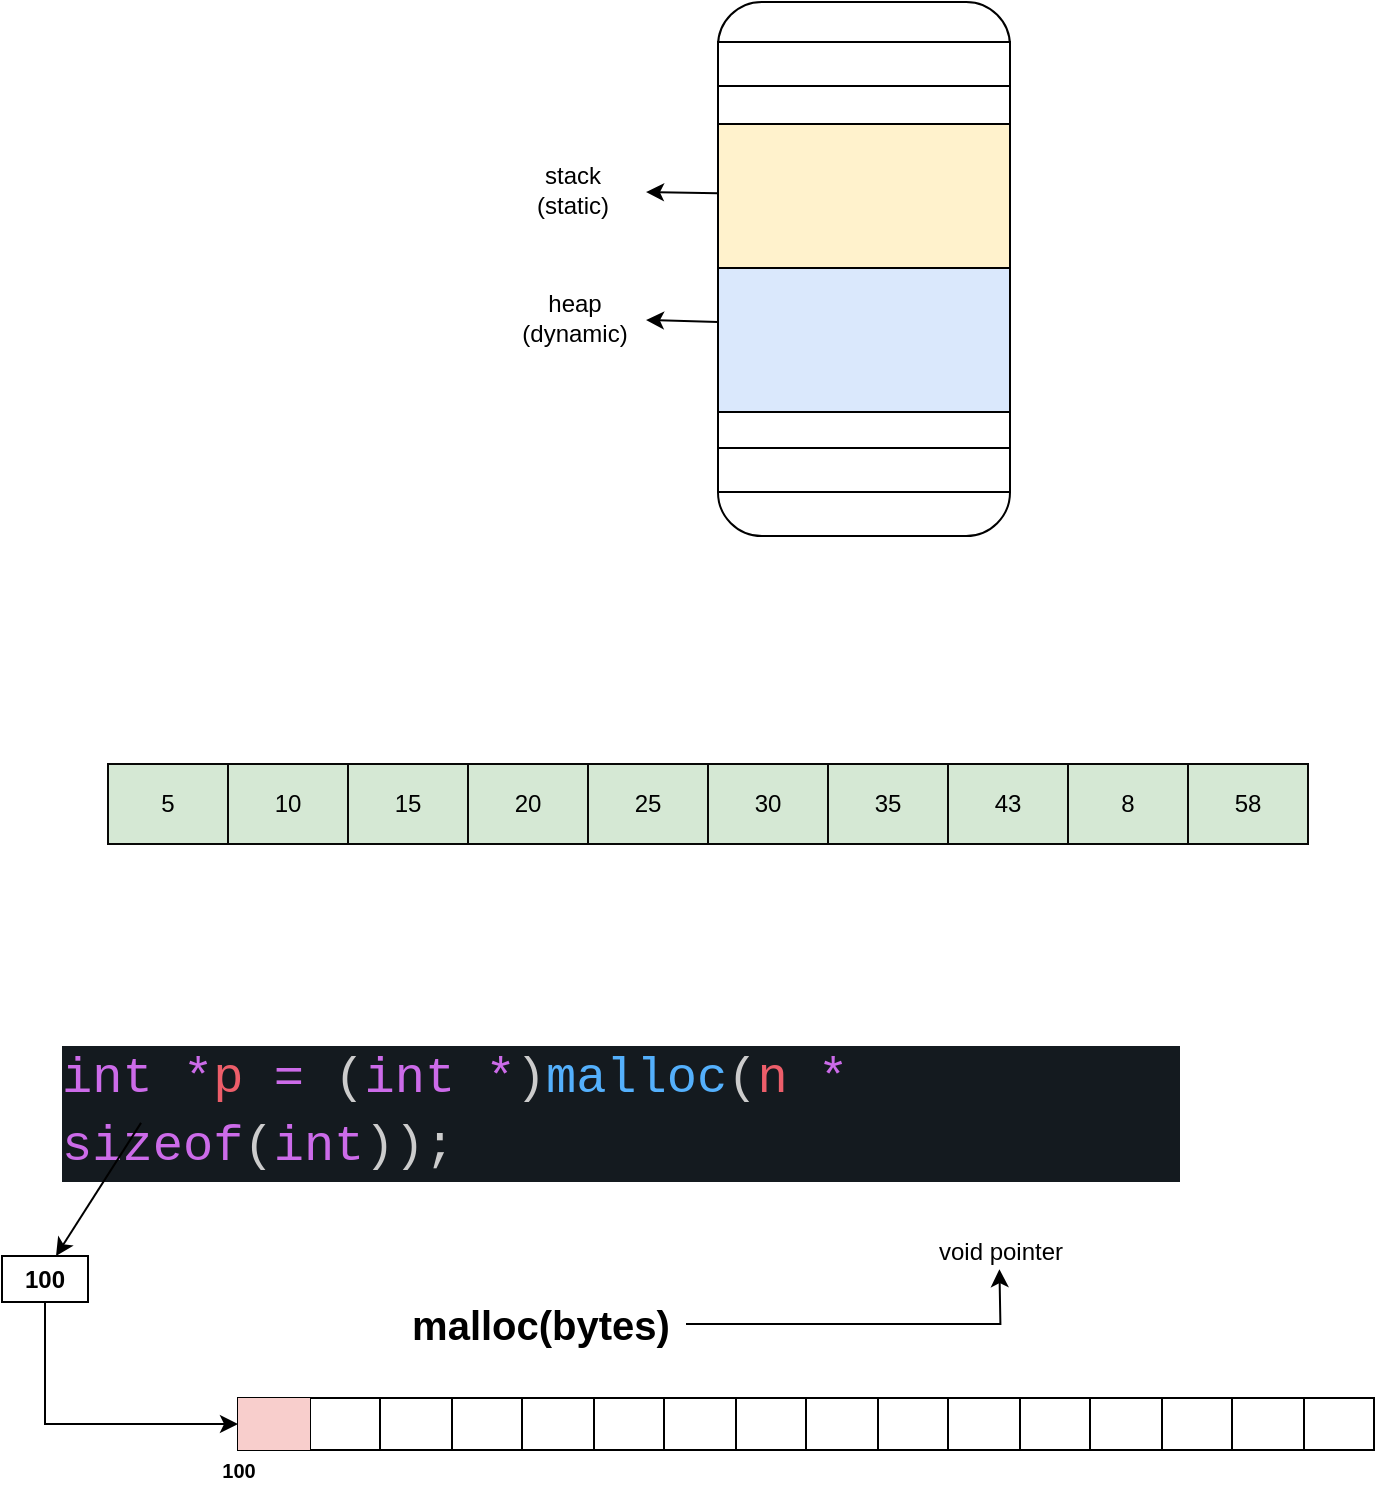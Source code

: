<mxfile version="23.1.5" type="device">
  <diagram name="Page-1" id="gaPkOjL6YK92Al2hZWMz">
    <mxGraphModel dx="1687" dy="984" grid="0" gridSize="10" guides="1" tooltips="1" connect="1" arrows="1" fold="1" page="1" pageScale="1" pageWidth="850" pageHeight="1100" math="0" shadow="0">
      <root>
        <mxCell id="0" />
        <mxCell id="1" parent="0" />
        <mxCell id="6TMg7QpI9LUoYBDBKTDN-1" value="" style="rounded=1;whiteSpace=wrap;html=1;" vertex="1" parent="1">
          <mxGeometry x="434" y="57" width="146" height="267" as="geometry" />
        </mxCell>
        <mxCell id="6TMg7QpI9LUoYBDBKTDN-3" value="" style="rounded=0;whiteSpace=wrap;html=1;fillColor=#dae8fc;strokeColor=#000000;" vertex="1" parent="1">
          <mxGeometry x="434" y="190" width="146" height="72" as="geometry" />
        </mxCell>
        <mxCell id="6TMg7QpI9LUoYBDBKTDN-4" value="" style="rounded=0;whiteSpace=wrap;html=1;fillColor=#fff2cc;strokeColor=#000000;" vertex="1" parent="1">
          <mxGeometry x="434" y="118" width="146" height="72" as="geometry" />
        </mxCell>
        <mxCell id="6TMg7QpI9LUoYBDBKTDN-5" value="" style="rounded=0;whiteSpace=wrap;html=1;" vertex="1" parent="1">
          <mxGeometry x="434" y="77" width="146" height="22" as="geometry" />
        </mxCell>
        <mxCell id="6TMg7QpI9LUoYBDBKTDN-6" value="" style="rounded=0;whiteSpace=wrap;html=1;" vertex="1" parent="1">
          <mxGeometry x="434" y="280" width="146" height="22" as="geometry" />
        </mxCell>
        <mxCell id="6TMg7QpI9LUoYBDBKTDN-7" value="" style="endArrow=classic;html=1;rounded=0;" edge="1" parent="1" source="6TMg7QpI9LUoYBDBKTDN-4">
          <mxGeometry width="50" height="50" relative="1" as="geometry">
            <mxPoint x="348" y="202" as="sourcePoint" />
            <mxPoint x="398" y="152" as="targetPoint" />
          </mxGeometry>
        </mxCell>
        <mxCell id="6TMg7QpI9LUoYBDBKTDN-8" value="stack&lt;br&gt;(static)" style="text;html=1;align=center;verticalAlign=middle;resizable=0;points=[];autosize=1;strokeColor=none;fillColor=none;" vertex="1" parent="1">
          <mxGeometry x="334" y="130" width="54" height="41" as="geometry" />
        </mxCell>
        <mxCell id="6TMg7QpI9LUoYBDBKTDN-9" value="" style="endArrow=classic;html=1;rounded=0;" edge="1" parent="1">
          <mxGeometry width="50" height="50" relative="1" as="geometry">
            <mxPoint x="434" y="217" as="sourcePoint" />
            <mxPoint x="398" y="216" as="targetPoint" />
          </mxGeometry>
        </mxCell>
        <mxCell id="6TMg7QpI9LUoYBDBKTDN-10" value="heap&lt;br&gt;(dynamic)" style="text;html=1;align=center;verticalAlign=middle;resizable=0;points=[];autosize=1;strokeColor=none;fillColor=none;" vertex="1" parent="1">
          <mxGeometry x="326" y="194" width="71" height="41" as="geometry" />
        </mxCell>
        <mxCell id="6TMg7QpI9LUoYBDBKTDN-23" value="" style="shape=table;startSize=0;container=1;collapsible=0;childLayout=tableLayout;fillColor=#d5e8d4;strokeColor=#080807;fontColor=#0000FF;fontStyle=1;fontSize=17;" vertex="1" parent="1">
          <mxGeometry x="129" y="438" width="600" height="40" as="geometry" />
        </mxCell>
        <mxCell id="6TMg7QpI9LUoYBDBKTDN-24" value="" style="shape=tableRow;horizontal=0;startSize=0;swimlaneHead=0;swimlaneBody=0;strokeColor=inherit;top=0;left=0;bottom=0;right=0;collapsible=0;dropTarget=0;fillColor=none;points=[[0,0.5],[1,0.5]];portConstraint=eastwest;" vertex="1" parent="6TMg7QpI9LUoYBDBKTDN-23">
          <mxGeometry width="600" height="40" as="geometry" />
        </mxCell>
        <mxCell id="6TMg7QpI9LUoYBDBKTDN-25" value="5" style="shape=partialRectangle;html=1;whiteSpace=wrap;connectable=0;strokeColor=inherit;overflow=hidden;fillColor=none;top=0;left=0;bottom=0;right=0;pointerEvents=1;" vertex="1" parent="6TMg7QpI9LUoYBDBKTDN-24">
          <mxGeometry width="60" height="40" as="geometry">
            <mxRectangle width="60" height="40" as="alternateBounds" />
          </mxGeometry>
        </mxCell>
        <mxCell id="6TMg7QpI9LUoYBDBKTDN-26" value="10" style="shape=partialRectangle;html=1;whiteSpace=wrap;connectable=0;strokeColor=inherit;overflow=hidden;fillColor=none;top=0;left=0;bottom=0;right=0;pointerEvents=1;" vertex="1" parent="6TMg7QpI9LUoYBDBKTDN-24">
          <mxGeometry x="60" width="60" height="40" as="geometry">
            <mxRectangle width="60" height="40" as="alternateBounds" />
          </mxGeometry>
        </mxCell>
        <mxCell id="6TMg7QpI9LUoYBDBKTDN-27" value="15" style="shape=partialRectangle;html=1;whiteSpace=wrap;connectable=0;strokeColor=inherit;overflow=hidden;fillColor=none;top=0;left=0;bottom=0;right=0;pointerEvents=1;" vertex="1" parent="6TMg7QpI9LUoYBDBKTDN-24">
          <mxGeometry x="120" width="60" height="40" as="geometry">
            <mxRectangle width="60" height="40" as="alternateBounds" />
          </mxGeometry>
        </mxCell>
        <mxCell id="6TMg7QpI9LUoYBDBKTDN-28" value="20" style="shape=partialRectangle;html=1;whiteSpace=wrap;connectable=0;strokeColor=inherit;overflow=hidden;fillColor=none;top=0;left=0;bottom=0;right=0;pointerEvents=1;" vertex="1" parent="6TMg7QpI9LUoYBDBKTDN-24">
          <mxGeometry x="180" width="60" height="40" as="geometry">
            <mxRectangle width="60" height="40" as="alternateBounds" />
          </mxGeometry>
        </mxCell>
        <mxCell id="6TMg7QpI9LUoYBDBKTDN-29" value="25" style="shape=partialRectangle;html=1;whiteSpace=wrap;connectable=0;strokeColor=inherit;overflow=hidden;fillColor=none;top=0;left=0;bottom=0;right=0;pointerEvents=1;" vertex="1" parent="6TMg7QpI9LUoYBDBKTDN-24">
          <mxGeometry x="240" width="60" height="40" as="geometry">
            <mxRectangle width="60" height="40" as="alternateBounds" />
          </mxGeometry>
        </mxCell>
        <mxCell id="6TMg7QpI9LUoYBDBKTDN-30" value="30" style="shape=partialRectangle;html=1;whiteSpace=wrap;connectable=0;strokeColor=inherit;overflow=hidden;fillColor=none;top=0;left=0;bottom=0;right=0;pointerEvents=1;" vertex="1" parent="6TMg7QpI9LUoYBDBKTDN-24">
          <mxGeometry x="300" width="60" height="40" as="geometry">
            <mxRectangle width="60" height="40" as="alternateBounds" />
          </mxGeometry>
        </mxCell>
        <mxCell id="6TMg7QpI9LUoYBDBKTDN-31" value="35" style="shape=partialRectangle;html=1;whiteSpace=wrap;connectable=0;strokeColor=inherit;overflow=hidden;fillColor=none;top=0;left=0;bottom=0;right=0;pointerEvents=1;" vertex="1" parent="6TMg7QpI9LUoYBDBKTDN-24">
          <mxGeometry x="360" width="60" height="40" as="geometry">
            <mxRectangle width="60" height="40" as="alternateBounds" />
          </mxGeometry>
        </mxCell>
        <mxCell id="6TMg7QpI9LUoYBDBKTDN-32" value="43" style="shape=partialRectangle;html=1;whiteSpace=wrap;connectable=0;strokeColor=inherit;overflow=hidden;fillColor=none;top=0;left=0;bottom=0;right=0;pointerEvents=1;" vertex="1" parent="6TMg7QpI9LUoYBDBKTDN-24">
          <mxGeometry x="420" width="60" height="40" as="geometry">
            <mxRectangle width="60" height="40" as="alternateBounds" />
          </mxGeometry>
        </mxCell>
        <mxCell id="6TMg7QpI9LUoYBDBKTDN-33" value="8" style="shape=partialRectangle;html=1;whiteSpace=wrap;connectable=0;strokeColor=inherit;overflow=hidden;fillColor=none;top=0;left=0;bottom=0;right=0;pointerEvents=1;" vertex="1" parent="6TMg7QpI9LUoYBDBKTDN-24">
          <mxGeometry x="480" width="60" height="40" as="geometry">
            <mxRectangle width="60" height="40" as="alternateBounds" />
          </mxGeometry>
        </mxCell>
        <mxCell id="6TMg7QpI9LUoYBDBKTDN-34" value="58" style="shape=partialRectangle;html=1;whiteSpace=wrap;connectable=0;strokeColor=inherit;overflow=hidden;fillColor=none;top=0;left=0;bottom=0;right=0;pointerEvents=1;" vertex="1" parent="6TMg7QpI9LUoYBDBKTDN-24">
          <mxGeometry x="540" width="60" height="40" as="geometry">
            <mxRectangle width="60" height="40" as="alternateBounds" />
          </mxGeometry>
        </mxCell>
        <mxCell id="6TMg7QpI9LUoYBDBKTDN-51" value="&lt;div style=&quot;color: rgb(204, 204, 204); background-color: rgb(20, 26, 31); font-family: Consolas, &amp;quot;Courier New&amp;quot;, monospace; font-weight: normal; font-size: 25.2px; line-height: 34px;&quot;&gt;&lt;div&gt;&lt;span style=&quot;color: #cc6be9;&quot;&gt;int&lt;/span&gt;&lt;span style=&quot;color: #cccccc;&quot;&gt; &lt;/span&gt;&lt;span style=&quot;color: #cc6be9;&quot;&gt;*&lt;/span&gt;&lt;span style=&quot;color: #ed5e6a;&quot;&gt;p&lt;/span&gt;&lt;span style=&quot;color: #cccccc;&quot;&gt; &lt;/span&gt;&lt;span style=&quot;color: #cc6be9;&quot;&gt;=&lt;/span&gt;&lt;span style=&quot;color: #cccccc;&quot;&gt; (&lt;/span&gt;&lt;span style=&quot;color: #cc6be9;&quot;&gt;int&lt;/span&gt;&lt;span style=&quot;color: #cccccc;&quot;&gt; &lt;/span&gt;&lt;span style=&quot;color: #cc6be9;&quot;&gt;*&lt;/span&gt;&lt;span style=&quot;color: #cccccc;&quot;&gt;)&lt;/span&gt;&lt;span style=&quot;color: #54b0fc;&quot;&gt;malloc&lt;/span&gt;&lt;span style=&quot;color: #cccccc;&quot;&gt;(&lt;/span&gt;&lt;span style=&quot;color: #ed5e6a;&quot;&gt;n&lt;/span&gt;&lt;span style=&quot;color: #cccccc;&quot;&gt; &lt;/span&gt;&lt;span style=&quot;color: #cc6be9;&quot;&gt;*&lt;/span&gt;&lt;span style=&quot;color: #cccccc;&quot;&gt; &lt;/span&gt;&lt;span style=&quot;color: #cc6be9;&quot;&gt;sizeof&lt;/span&gt;&lt;span style=&quot;color: #cccccc;&quot;&gt;(&lt;/span&gt;&lt;span style=&quot;color: #cc6be9;&quot;&gt;int&lt;/span&gt;&lt;span style=&quot;color: #cccccc;&quot;&gt;));&lt;/span&gt;&lt;/div&gt;&lt;/div&gt;" style="text;whiteSpace=wrap;html=1;" vertex="1" parent="1">
          <mxGeometry x="104" y="572" width="561" height="44.14" as="geometry" />
        </mxCell>
        <mxCell id="6TMg7QpI9LUoYBDBKTDN-71" style="edgeStyle=orthogonalEdgeStyle;rounded=0;orthogonalLoop=1;jettySize=auto;html=1;" edge="1" parent="1" source="6TMg7QpI9LUoYBDBKTDN-52">
          <mxGeometry relative="1" as="geometry">
            <mxPoint x="574.714" y="690.571" as="targetPoint" />
          </mxGeometry>
        </mxCell>
        <mxCell id="6TMg7QpI9LUoYBDBKTDN-52" value="&lt;b&gt;&lt;font style=&quot;font-size: 20px;&quot;&gt;malloc(bytes)&lt;/font&gt;&lt;/b&gt;" style="text;html=1;align=center;verticalAlign=middle;resizable=0;points=[];autosize=1;strokeColor=none;fillColor=none;" vertex="1" parent="1">
          <mxGeometry x="271" y="700" width="147" height="36" as="geometry" />
        </mxCell>
        <mxCell id="6TMg7QpI9LUoYBDBKTDN-72" value="void pointer" style="text;html=1;align=center;verticalAlign=middle;resizable=0;points=[];autosize=1;strokeColor=none;fillColor=none;" vertex="1" parent="1">
          <mxGeometry x="535" y="669" width="80" height="26" as="geometry" />
        </mxCell>
        <mxCell id="6TMg7QpI9LUoYBDBKTDN-74" value="" style="group" vertex="1" connectable="0" parent="1">
          <mxGeometry x="176" y="755" width="586" height="49" as="geometry" />
        </mxCell>
        <mxCell id="6TMg7QpI9LUoYBDBKTDN-53" value="" style="shape=table;startSize=0;container=1;collapsible=0;childLayout=tableLayout;" vertex="1" parent="6TMg7QpI9LUoYBDBKTDN-74">
          <mxGeometry x="18" width="568" height="26" as="geometry" />
        </mxCell>
        <mxCell id="6TMg7QpI9LUoYBDBKTDN-54" value="" style="shape=tableRow;horizontal=0;startSize=0;swimlaneHead=0;swimlaneBody=0;strokeColor=inherit;top=0;left=0;bottom=0;right=0;collapsible=0;dropTarget=0;fillColor=none;points=[[0,0.5],[1,0.5]];portConstraint=eastwest;" vertex="1" parent="6TMg7QpI9LUoYBDBKTDN-53">
          <mxGeometry width="568" height="26" as="geometry" />
        </mxCell>
        <mxCell id="6TMg7QpI9LUoYBDBKTDN-55" value="" style="shape=partialRectangle;html=1;whiteSpace=wrap;connectable=0;strokeColor=#000000;overflow=hidden;fillColor=#f8cecc;top=0;left=0;bottom=0;right=0;pointerEvents=1;" vertex="1" parent="6TMg7QpI9LUoYBDBKTDN-54">
          <mxGeometry width="36" height="26" as="geometry">
            <mxRectangle width="36" height="26" as="alternateBounds" />
          </mxGeometry>
        </mxCell>
        <mxCell id="6TMg7QpI9LUoYBDBKTDN-56" value="" style="shape=partialRectangle;html=1;whiteSpace=wrap;connectable=0;strokeColor=inherit;overflow=hidden;fillColor=none;top=0;left=0;bottom=0;right=0;pointerEvents=1;" vertex="1" parent="6TMg7QpI9LUoYBDBKTDN-54">
          <mxGeometry x="36" width="35" height="26" as="geometry">
            <mxRectangle width="35" height="26" as="alternateBounds" />
          </mxGeometry>
        </mxCell>
        <mxCell id="6TMg7QpI9LUoYBDBKTDN-57" value="" style="shape=partialRectangle;html=1;whiteSpace=wrap;connectable=0;strokeColor=inherit;overflow=hidden;fillColor=none;top=0;left=0;bottom=0;right=0;pointerEvents=1;" vertex="1" parent="6TMg7QpI9LUoYBDBKTDN-54">
          <mxGeometry x="71" width="36" height="26" as="geometry">
            <mxRectangle width="36" height="26" as="alternateBounds" />
          </mxGeometry>
        </mxCell>
        <mxCell id="6TMg7QpI9LUoYBDBKTDN-58" value="" style="shape=partialRectangle;html=1;whiteSpace=wrap;connectable=0;strokeColor=inherit;overflow=hidden;fillColor=none;top=0;left=0;bottom=0;right=0;pointerEvents=1;" vertex="1" parent="6TMg7QpI9LUoYBDBKTDN-54">
          <mxGeometry x="107" width="35" height="26" as="geometry">
            <mxRectangle width="35" height="26" as="alternateBounds" />
          </mxGeometry>
        </mxCell>
        <mxCell id="6TMg7QpI9LUoYBDBKTDN-59" value="" style="shape=partialRectangle;html=1;whiteSpace=wrap;connectable=0;strokeColor=inherit;overflow=hidden;fillColor=none;top=0;left=0;bottom=0;right=0;pointerEvents=1;" vertex="1" parent="6TMg7QpI9LUoYBDBKTDN-54">
          <mxGeometry x="142" width="36" height="26" as="geometry">
            <mxRectangle width="36" height="26" as="alternateBounds" />
          </mxGeometry>
        </mxCell>
        <mxCell id="6TMg7QpI9LUoYBDBKTDN-60" value="" style="shape=partialRectangle;html=1;whiteSpace=wrap;connectable=0;strokeColor=inherit;overflow=hidden;fillColor=none;top=0;left=0;bottom=0;right=0;pointerEvents=1;" vertex="1" parent="6TMg7QpI9LUoYBDBKTDN-54">
          <mxGeometry x="178" width="35" height="26" as="geometry">
            <mxRectangle width="35" height="26" as="alternateBounds" />
          </mxGeometry>
        </mxCell>
        <mxCell id="6TMg7QpI9LUoYBDBKTDN-61" value="" style="shape=partialRectangle;html=1;whiteSpace=wrap;connectable=0;strokeColor=inherit;overflow=hidden;fillColor=none;top=0;left=0;bottom=0;right=0;pointerEvents=1;" vertex="1" parent="6TMg7QpI9LUoYBDBKTDN-54">
          <mxGeometry x="213" width="36" height="26" as="geometry">
            <mxRectangle width="36" height="26" as="alternateBounds" />
          </mxGeometry>
        </mxCell>
        <mxCell id="6TMg7QpI9LUoYBDBKTDN-62" value="" style="shape=partialRectangle;html=1;whiteSpace=wrap;connectable=0;strokeColor=inherit;overflow=hidden;fillColor=none;top=0;left=0;bottom=0;right=0;pointerEvents=1;" vertex="1" parent="6TMg7QpI9LUoYBDBKTDN-54">
          <mxGeometry x="249" width="35" height="26" as="geometry">
            <mxRectangle width="35" height="26" as="alternateBounds" />
          </mxGeometry>
        </mxCell>
        <mxCell id="6TMg7QpI9LUoYBDBKTDN-63" value="" style="shape=partialRectangle;html=1;whiteSpace=wrap;connectable=0;strokeColor=inherit;overflow=hidden;fillColor=none;top=0;left=0;bottom=0;right=0;pointerEvents=1;" vertex="1" parent="6TMg7QpI9LUoYBDBKTDN-54">
          <mxGeometry x="284" width="36" height="26" as="geometry">
            <mxRectangle width="36" height="26" as="alternateBounds" />
          </mxGeometry>
        </mxCell>
        <mxCell id="6TMg7QpI9LUoYBDBKTDN-64" value="" style="shape=partialRectangle;html=1;whiteSpace=wrap;connectable=0;strokeColor=inherit;overflow=hidden;fillColor=none;top=0;left=0;bottom=0;right=0;pointerEvents=1;" vertex="1" parent="6TMg7QpI9LUoYBDBKTDN-54">
          <mxGeometry x="320" width="35" height="26" as="geometry">
            <mxRectangle width="35" height="26" as="alternateBounds" />
          </mxGeometry>
        </mxCell>
        <mxCell id="6TMg7QpI9LUoYBDBKTDN-65" value="" style="shape=partialRectangle;html=1;whiteSpace=wrap;connectable=0;strokeColor=inherit;overflow=hidden;fillColor=none;top=0;left=0;bottom=0;right=0;pointerEvents=1;" vertex="1" parent="6TMg7QpI9LUoYBDBKTDN-54">
          <mxGeometry x="355" width="36" height="26" as="geometry">
            <mxRectangle width="36" height="26" as="alternateBounds" />
          </mxGeometry>
        </mxCell>
        <mxCell id="6TMg7QpI9LUoYBDBKTDN-66" value="" style="shape=partialRectangle;html=1;whiteSpace=wrap;connectable=0;strokeColor=inherit;overflow=hidden;fillColor=none;top=0;left=0;bottom=0;right=0;pointerEvents=1;" vertex="1" parent="6TMg7QpI9LUoYBDBKTDN-54">
          <mxGeometry x="391" width="35" height="26" as="geometry">
            <mxRectangle width="35" height="26" as="alternateBounds" />
          </mxGeometry>
        </mxCell>
        <mxCell id="6TMg7QpI9LUoYBDBKTDN-67" value="" style="shape=partialRectangle;html=1;whiteSpace=wrap;connectable=0;strokeColor=inherit;overflow=hidden;fillColor=none;top=0;left=0;bottom=0;right=0;pointerEvents=1;" vertex="1" parent="6TMg7QpI9LUoYBDBKTDN-54">
          <mxGeometry x="426" width="36" height="26" as="geometry">
            <mxRectangle width="36" height="26" as="alternateBounds" />
          </mxGeometry>
        </mxCell>
        <mxCell id="6TMg7QpI9LUoYBDBKTDN-68" value="" style="shape=partialRectangle;html=1;whiteSpace=wrap;connectable=0;strokeColor=inherit;overflow=hidden;fillColor=none;top=0;left=0;bottom=0;right=0;pointerEvents=1;" vertex="1" parent="6TMg7QpI9LUoYBDBKTDN-54">
          <mxGeometry x="462" width="35" height="26" as="geometry">
            <mxRectangle width="35" height="26" as="alternateBounds" />
          </mxGeometry>
        </mxCell>
        <mxCell id="6TMg7QpI9LUoYBDBKTDN-69" value="" style="shape=partialRectangle;html=1;whiteSpace=wrap;connectable=0;strokeColor=inherit;overflow=hidden;fillColor=none;top=0;left=0;bottom=0;right=0;pointerEvents=1;" vertex="1" parent="6TMg7QpI9LUoYBDBKTDN-54">
          <mxGeometry x="497" width="36" height="26" as="geometry">
            <mxRectangle width="36" height="26" as="alternateBounds" />
          </mxGeometry>
        </mxCell>
        <mxCell id="6TMg7QpI9LUoYBDBKTDN-70" value="" style="shape=partialRectangle;html=1;whiteSpace=wrap;connectable=0;strokeColor=inherit;overflow=hidden;fillColor=none;top=0;left=0;bottom=0;right=0;pointerEvents=1;" vertex="1" parent="6TMg7QpI9LUoYBDBKTDN-54">
          <mxGeometry x="533" width="35" height="26" as="geometry">
            <mxRectangle width="35" height="26" as="alternateBounds" />
          </mxGeometry>
        </mxCell>
        <mxCell id="6TMg7QpI9LUoYBDBKTDN-73" value="&lt;b&gt;&lt;font style=&quot;font-size: 10px;&quot;&gt;100&lt;/font&gt;&lt;/b&gt;" style="text;html=1;align=center;verticalAlign=middle;resizable=0;points=[];autosize=1;strokeColor=none;fillColor=none;" vertex="1" parent="6TMg7QpI9LUoYBDBKTDN-74">
          <mxGeometry y="23" width="35" height="26" as="geometry" />
        </mxCell>
        <mxCell id="6TMg7QpI9LUoYBDBKTDN-76" style="edgeStyle=orthogonalEdgeStyle;rounded=0;orthogonalLoop=1;jettySize=auto;html=1;" edge="1" parent="1" source="6TMg7QpI9LUoYBDBKTDN-75" target="6TMg7QpI9LUoYBDBKTDN-54">
          <mxGeometry relative="1" as="geometry" />
        </mxCell>
        <mxCell id="6TMg7QpI9LUoYBDBKTDN-75" value="&lt;b&gt;100&lt;/b&gt;" style="rounded=0;whiteSpace=wrap;html=1;" vertex="1" parent="1">
          <mxGeometry x="76" y="684" width="43" height="23" as="geometry" />
        </mxCell>
        <mxCell id="6TMg7QpI9LUoYBDBKTDN-77" value="" style="endArrow=classic;html=1;rounded=0;exitX=0.074;exitY=1.029;exitDx=0;exitDy=0;exitPerimeter=0;entryX=0.628;entryY=0;entryDx=0;entryDy=0;entryPerimeter=0;" edge="1" parent="1" source="6TMg7QpI9LUoYBDBKTDN-51" target="6TMg7QpI9LUoYBDBKTDN-75">
          <mxGeometry width="50" height="50" relative="1" as="geometry">
            <mxPoint x="335" y="800" as="sourcePoint" />
            <mxPoint x="385" y="750" as="targetPoint" />
          </mxGeometry>
        </mxCell>
      </root>
    </mxGraphModel>
  </diagram>
</mxfile>
